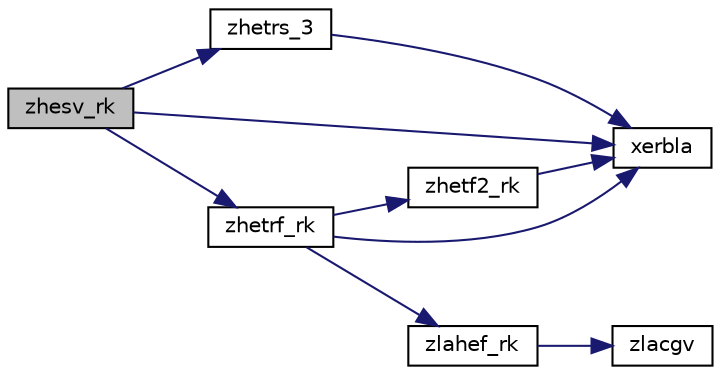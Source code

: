digraph "zhesv_rk"
{
 // LATEX_PDF_SIZE
  edge [fontname="Helvetica",fontsize="10",labelfontname="Helvetica",labelfontsize="10"];
  node [fontname="Helvetica",fontsize="10",shape=record];
  rankdir="LR";
  Node1 [label="zhesv_rk",height=0.2,width=0.4,color="black", fillcolor="grey75", style="filled", fontcolor="black",tooltip="ZHESV_RK computes the solution to system of linear equations A * X = B for SY matrices"];
  Node1 -> Node2 [color="midnightblue",fontsize="10",style="solid",fontname="Helvetica"];
  Node2 [label="xerbla",height=0.2,width=0.4,color="black", fillcolor="white", style="filled",URL="$xerbla_8f.html#a377ee61015baf8dea7770b3a404b1c07",tooltip="XERBLA"];
  Node1 -> Node3 [color="midnightblue",fontsize="10",style="solid",fontname="Helvetica"];
  Node3 [label="zhetrf_rk",height=0.2,width=0.4,color="black", fillcolor="white", style="filled",URL="$zhetrf__rk_8f.html#a5fe9dac4a5665f61f05c90c536066dd0",tooltip="ZHETRF_RK computes the factorization of a complex Hermitian indefinite matrix using the bounded Bunch..."];
  Node3 -> Node2 [color="midnightblue",fontsize="10",style="solid",fontname="Helvetica"];
  Node3 -> Node4 [color="midnightblue",fontsize="10",style="solid",fontname="Helvetica"];
  Node4 [label="zhetf2_rk",height=0.2,width=0.4,color="black", fillcolor="white", style="filled",URL="$zhetf2__rk_8f.html#abd5552313b436220f97fc6f34ebec491",tooltip="ZHETF2_RK computes the factorization of a complex Hermitian indefinite matrix using the bounded Bunch..."];
  Node4 -> Node2 [color="midnightblue",fontsize="10",style="solid",fontname="Helvetica"];
  Node3 -> Node5 [color="midnightblue",fontsize="10",style="solid",fontname="Helvetica"];
  Node5 [label="zlahef_rk",height=0.2,width=0.4,color="black", fillcolor="white", style="filled",URL="$zlahef__rk_8f.html#a1599661d0b5408c2f53a0ecc59078c2e",tooltip="ZLAHEF_RK computes a partial factorization of a complex Hermitian indefinite matrix using bounded Bun..."];
  Node5 -> Node6 [color="midnightblue",fontsize="10",style="solid",fontname="Helvetica"];
  Node6 [label="zlacgv",height=0.2,width=0.4,color="black", fillcolor="white", style="filled",URL="$zlacgv_8f.html#ad2595ab7c6b89e1ff2e9d05542431719",tooltip="ZLACGV conjugates a complex vector."];
  Node1 -> Node7 [color="midnightblue",fontsize="10",style="solid",fontname="Helvetica"];
  Node7 [label="zhetrs_3",height=0.2,width=0.4,color="black", fillcolor="white", style="filled",URL="$zhetrs__3_8f.html#a797355826ef00d1f17875ed74e41d401",tooltip="ZHETRS_3"];
  Node7 -> Node2 [color="midnightblue",fontsize="10",style="solid",fontname="Helvetica"];
}
